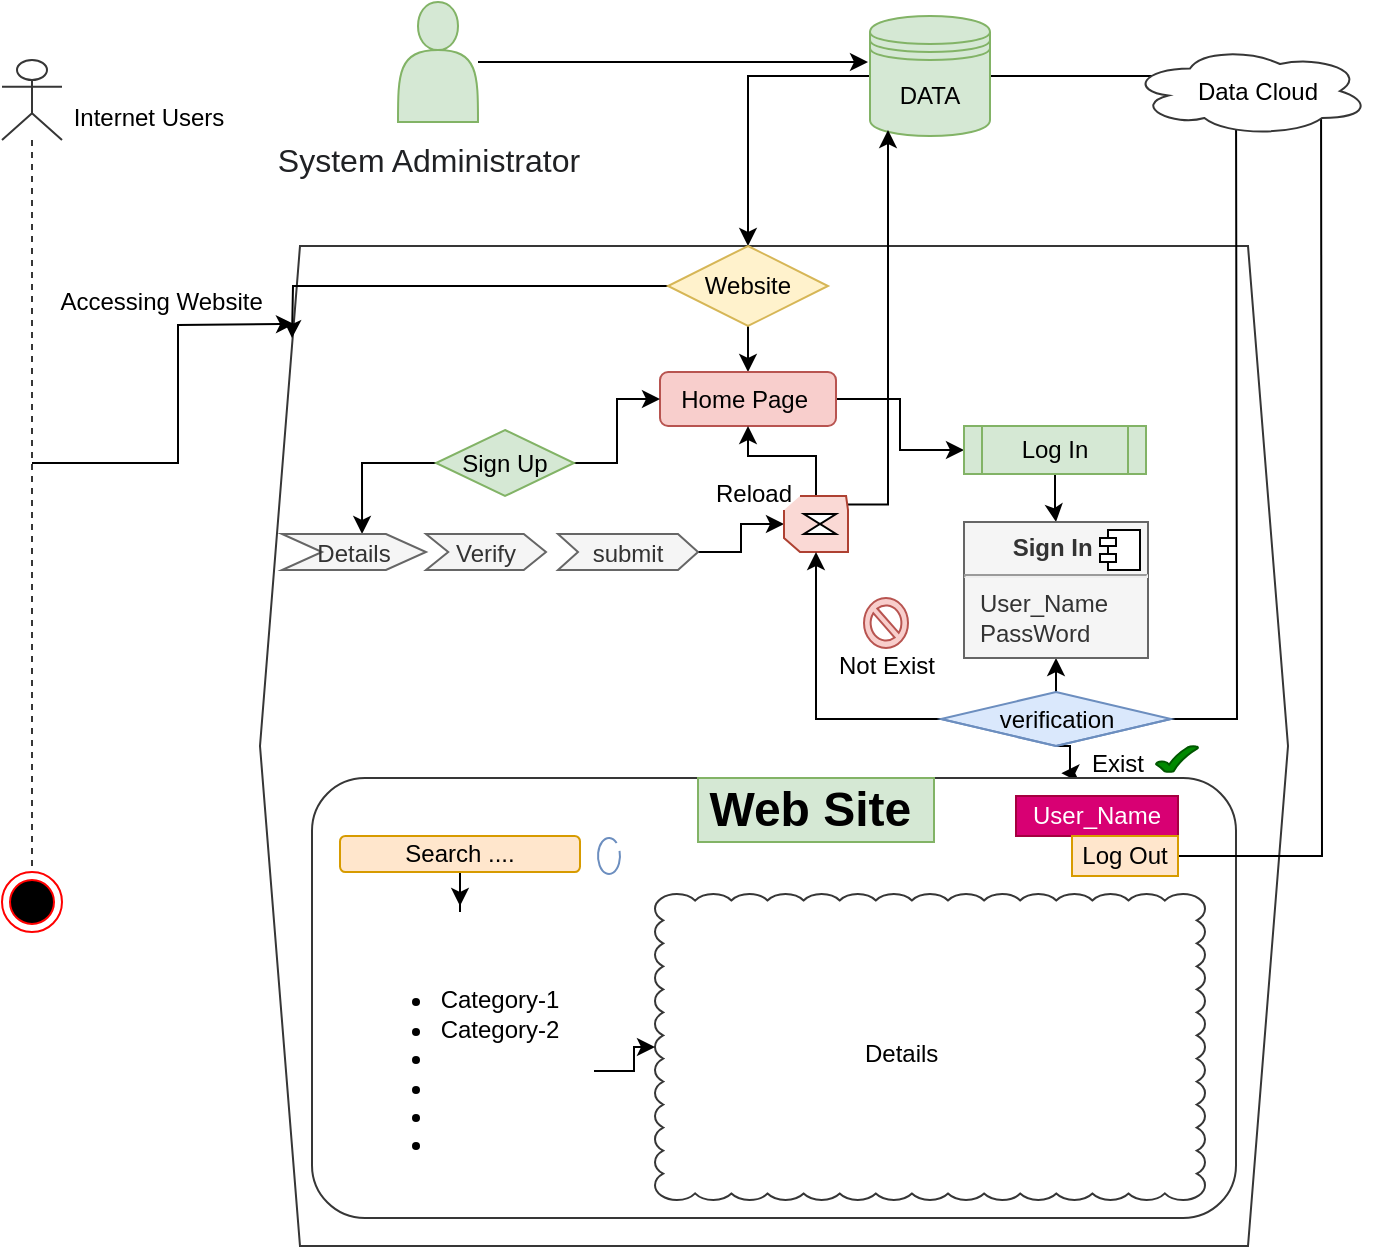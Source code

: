 <mxfile version="14.5.3" type="device"><diagram id="0DjBAlBxeXpf3GyT9jPQ" name="Page-1"><mxGraphModel dx="723" dy="356" grid="0" gridSize="10" guides="1" tooltips="1" connect="1" arrows="1" fold="1" page="1" pageScale="1" pageWidth="827" pageHeight="1169" math="0" shadow="0"><root><mxCell id="0"/><mxCell id="1" parent="0"/><mxCell id="hu9q3rg0g7h35vdlXE_L-6" style="edgeStyle=orthogonalEdgeStyle;rounded=0;orthogonalLoop=1;jettySize=auto;html=1;" edge="1" parent="1" source="hu9q3rg0g7h35vdlXE_L-5"><mxGeometry relative="1" as="geometry"><mxPoint x="443" y="51" as="targetPoint"/></mxGeometry></mxCell><mxCell id="hu9q3rg0g7h35vdlXE_L-5" value="" style="shape=actor;whiteSpace=wrap;html=1;labelBackgroundColor=none;strokeColor=#82b366;fillColor=#d5e8d4;" vertex="1" parent="1"><mxGeometry x="208" y="21" width="40" height="60" as="geometry"/></mxCell><mxCell id="hu9q3rg0g7h35vdlXE_L-31" style="edgeStyle=orthogonalEdgeStyle;rounded=0;orthogonalLoop=1;jettySize=auto;html=1;entryX=0.5;entryY=0;entryDx=0;entryDy=0;" edge="1" parent="1" source="hu9q3rg0g7h35vdlXE_L-7" target="hu9q3rg0g7h35vdlXE_L-38"><mxGeometry relative="1" as="geometry"><mxPoint x="384" y="119" as="targetPoint"/><Array as="points"><mxPoint x="383" y="58"/></Array></mxGeometry></mxCell><mxCell id="hu9q3rg0g7h35vdlXE_L-92" style="edgeStyle=orthogonalEdgeStyle;rounded=0;orthogonalLoop=1;jettySize=auto;html=1;" edge="1" parent="1" source="hu9q3rg0g7h35vdlXE_L-7"><mxGeometry relative="1" as="geometry"><mxPoint x="668" y="58" as="targetPoint"/></mxGeometry></mxCell><mxCell id="hu9q3rg0g7h35vdlXE_L-7" value="DATA" style="shape=datastore;whiteSpace=wrap;html=1;labelBackgroundColor=none;strokeColor=#82b366;fillColor=#d5e8d4;" vertex="1" parent="1"><mxGeometry x="444" y="28" width="60" height="60" as="geometry"/></mxCell><mxCell id="hu9q3rg0g7h35vdlXE_L-25" value="&lt;span style=&quot;color: rgb(32 , 33 , 36) ; font-family: &amp;#34;arial&amp;#34; , sans-serif ; font-size: 16px ; text-align: left ; background-color: rgb(255 , 255 , 255)&quot;&gt;System Administrator&lt;/span&gt;" style="text;html=1;align=center;verticalAlign=middle;resizable=0;points=[];autosize=1;" vertex="1" parent="1"><mxGeometry x="142" y="90" width="161" height="19" as="geometry"/></mxCell><object label="&amp;nbsp; &amp;nbsp; &amp;nbsp; &amp;nbsp; &amp;nbsp; &amp;nbsp;&amp;nbsp;" id="hu9q3rg0g7h35vdlXE_L-36"><mxCell style="shape=hexagon;perimeter=hexagonPerimeter2;whiteSpace=wrap;html=1;fixedSize=1;labelBackgroundColor=none;strokeColor=#363636;align=center;" vertex="1" parent="1"><mxGeometry x="139" y="143" width="514" height="500" as="geometry"/></mxCell></object><mxCell id="hu9q3rg0g7h35vdlXE_L-41" style="edgeStyle=orthogonalEdgeStyle;rounded=0;orthogonalLoop=1;jettySize=auto;html=1;" edge="1" parent="1" source="hu9q3rg0g7h35vdlXE_L-38" target="hu9q3rg0g7h35vdlXE_L-39"><mxGeometry relative="1" as="geometry"/></mxCell><mxCell id="hu9q3rg0g7h35vdlXE_L-167" style="edgeStyle=orthogonalEdgeStyle;rounded=0;orthogonalLoop=1;jettySize=auto;html=1;fontFamily=Helvetica;" edge="1" parent="1" source="hu9q3rg0g7h35vdlXE_L-38"><mxGeometry relative="1" as="geometry"><mxPoint x="155" y="189" as="targetPoint"/></mxGeometry></mxCell><mxCell id="hu9q3rg0g7h35vdlXE_L-38" value="Website" style="rhombus;whiteSpace=wrap;html=1;labelBackgroundColor=none;strokeColor=#d6b656;align=center;fillColor=#fff2cc;" vertex="1" parent="1"><mxGeometry x="343" y="143" width="80" height="40" as="geometry"/></mxCell><mxCell id="hu9q3rg0g7h35vdlXE_L-45" style="edgeStyle=orthogonalEdgeStyle;rounded=0;orthogonalLoop=1;jettySize=auto;html=1;exitX=1;exitY=0.5;exitDx=0;exitDy=0;entryX=0;entryY=0.5;entryDx=0;entryDy=0;" edge="1" parent="1" source="hu9q3rg0g7h35vdlXE_L-39" target="hu9q3rg0g7h35vdlXE_L-43"><mxGeometry relative="1" as="geometry"/></mxCell><mxCell id="hu9q3rg0g7h35vdlXE_L-39" value="Home Page&amp;nbsp;" style="rounded=1;whiteSpace=wrap;html=1;labelBackgroundColor=none;strokeColor=#b85450;align=center;fillColor=#f8cecc;" vertex="1" parent="1"><mxGeometry x="339" y="206" width="88" height="27" as="geometry"/></mxCell><mxCell id="hu9q3rg0g7h35vdlXE_L-44" style="edgeStyle=orthogonalEdgeStyle;rounded=0;orthogonalLoop=1;jettySize=auto;html=1;entryX=0;entryY=0.5;entryDx=0;entryDy=0;" edge="1" parent="1" source="hu9q3rg0g7h35vdlXE_L-42" target="hu9q3rg0g7h35vdlXE_L-39"><mxGeometry relative="1" as="geometry"/></mxCell><mxCell id="hu9q3rg0g7h35vdlXE_L-53" style="edgeStyle=orthogonalEdgeStyle;rounded=0;orthogonalLoop=1;jettySize=auto;html=1;entryX=0.556;entryY=0;entryDx=0;entryDy=0;entryPerimeter=0;" edge="1" parent="1" source="hu9q3rg0g7h35vdlXE_L-42" target="hu9q3rg0g7h35vdlXE_L-47"><mxGeometry relative="1" as="geometry"/></mxCell><mxCell id="hu9q3rg0g7h35vdlXE_L-42" value="Sign Up" style="rhombus;whiteSpace=wrap;html=1;labelBackgroundColor=none;strokeColor=#82b366;align=center;fillColor=#d5e8d4;" vertex="1" parent="1"><mxGeometry x="227" y="235" width="69" height="33" as="geometry"/></mxCell><mxCell id="hu9q3rg0g7h35vdlXE_L-89" style="edgeStyle=orthogonalEdgeStyle;rounded=0;orthogonalLoop=1;jettySize=auto;html=1;entryX=0.5;entryY=0;entryDx=0;entryDy=0;" edge="1" parent="1" source="hu9q3rg0g7h35vdlXE_L-43" target="hu9q3rg0g7h35vdlXE_L-86"><mxGeometry relative="1" as="geometry"/></mxCell><mxCell id="hu9q3rg0g7h35vdlXE_L-43" value="Log In" style="shape=process;whiteSpace=wrap;html=1;backgroundOutline=1;labelBackgroundColor=none;strokeColor=#82b366;align=center;fillColor=#d5e8d4;" vertex="1" parent="1"><mxGeometry x="491" y="233" width="91" height="24" as="geometry"/></mxCell><mxCell id="hu9q3rg0g7h35vdlXE_L-48" value="Verify" style="shape=step;perimeter=stepPerimeter;fixedSize=1;points=[];size=11.118;fillColor=#f5f5f5;strokeColor=#666666;fontColor=#333333;" vertex="1" parent="1"><mxGeometry x="222" y="287" width="60" height="18" as="geometry"/></mxCell><mxCell id="hu9q3rg0g7h35vdlXE_L-59" style="edgeStyle=orthogonalEdgeStyle;rounded=0;orthogonalLoop=1;jettySize=auto;html=1;" edge="1" parent="1" source="hu9q3rg0g7h35vdlXE_L-49" target="hu9q3rg0g7h35vdlXE_L-55"><mxGeometry relative="1" as="geometry"/></mxCell><mxCell id="hu9q3rg0g7h35vdlXE_L-49" value="submit" style="shape=step;perimeter=stepPerimeter;fixedSize=1;points=[];size=10;fillColor=#f5f5f5;strokeColor=#666666;fontColor=#333333;" vertex="1" parent="1"><mxGeometry x="288" y="287" width="70" height="18" as="geometry"/></mxCell><mxCell id="hu9q3rg0g7h35vdlXE_L-47" value="Details" style="shape=step;perimeter=stepPerimeter;fixedSize=1;points=[];fillColor=#f5f5f5;strokeColor=#666666;fontColor=#333333;" vertex="1" parent="1"><mxGeometry x="150" y="287" width="72" height="18" as="geometry"/></mxCell><mxCell id="hu9q3rg0g7h35vdlXE_L-57" style="edgeStyle=orthogonalEdgeStyle;rounded=0;orthogonalLoop=1;jettySize=auto;html=1;entryX=0.15;entryY=0.95;entryDx=0;entryDy=0;entryPerimeter=0;exitX=1;exitY=0.154;exitDx=0;exitDy=0;exitPerimeter=0;" edge="1" parent="1" source="hu9q3rg0g7h35vdlXE_L-55" target="hu9q3rg0g7h35vdlXE_L-7"><mxGeometry relative="1" as="geometry"/></mxCell><mxCell id="hu9q3rg0g7h35vdlXE_L-155" value="" style="edgeStyle=orthogonalEdgeStyle;rounded=0;orthogonalLoop=1;jettySize=auto;html=1;fontFamily=Helvetica;" edge="1" parent="1" source="hu9q3rg0g7h35vdlXE_L-55" target="hu9q3rg0g7h35vdlXE_L-39"><mxGeometry relative="1" as="geometry"/></mxCell><mxCell id="hu9q3rg0g7h35vdlXE_L-55" value="" style="verticalLabelPosition=bottom;verticalAlign=top;html=1;shape=mxgraph.basic.polygon;polyCoords=[[0.25,0],[0.97,0],[1,0.25],[1,0.75],[1,1],[0.25,1],[0,0.75],[0,0.25]];polyline=1;fillColor=#fad9d5;labelBackgroundColor=none;align=center;fontFamily=Helvetica;strokeColor=#ae4132;" vertex="1" parent="1"><mxGeometry x="401" y="268" width="32" height="28" as="geometry"/></mxCell><mxCell id="hu9q3rg0g7h35vdlXE_L-61" value="" style="shape=collate;whiteSpace=wrap;html=1;labelBackgroundColor=none;align=center;" vertex="1" parent="1"><mxGeometry x="411" y="277" width="16" height="10" as="geometry"/></mxCell><mxCell id="hu9q3rg0g7h35vdlXE_L-90" style="edgeStyle=orthogonalEdgeStyle;rounded=0;orthogonalLoop=1;jettySize=auto;html=1;exitX=0.5;exitY=0;exitDx=0;exitDy=0;exitPerimeter=0;entryX=0.5;entryY=1;entryDx=0;entryDy=0;" edge="1" parent="1" source="hu9q3rg0g7h35vdlXE_L-65" target="hu9q3rg0g7h35vdlXE_L-86"><mxGeometry relative="1" as="geometry"/></mxCell><mxCell id="hu9q3rg0g7h35vdlXE_L-91" style="edgeStyle=orthogonalEdgeStyle;rounded=0;orthogonalLoop=1;jettySize=auto;html=1;" edge="1" parent="1" source="hu9q3rg0g7h35vdlXE_L-65"><mxGeometry relative="1" as="geometry"><mxPoint x="627" y="60" as="targetPoint"/></mxGeometry></mxCell><mxCell id="hu9q3rg0g7h35vdlXE_L-95" style="edgeStyle=orthogonalEdgeStyle;rounded=0;orthogonalLoop=1;jettySize=auto;html=1;" edge="1" parent="1" source="hu9q3rg0g7h35vdlXE_L-65" target="hu9q3rg0g7h35vdlXE_L-55"><mxGeometry relative="1" as="geometry"/></mxCell><mxCell id="hu9q3rg0g7h35vdlXE_L-104" style="edgeStyle=orthogonalEdgeStyle;rounded=0;orthogonalLoop=1;jettySize=auto;html=1;exitX=0.5;exitY=1;exitDx=0;exitDy=0;exitPerimeter=0;entryX=0.811;entryY=-0.011;entryDx=0;entryDy=0;entryPerimeter=0;fontFamily=Helvetica;" edge="1" parent="1" source="hu9q3rg0g7h35vdlXE_L-65" target="hu9q3rg0g7h35vdlXE_L-103"><mxGeometry relative="1" as="geometry"><Array as="points"><mxPoint x="544" y="393"/></Array></mxGeometry></mxCell><mxCell id="hu9q3rg0g7h35vdlXE_L-65" value="verification" style="whiteSpace=wrap;html=1;shape=mxgraph.basic.isocube;isoAngle=15;labelBackgroundColor=none;strokeColor=#6c8ebf;align=center;fillColor=#dae8fc;" vertex="1" parent="1"><mxGeometry x="479.5" y="366" width="115" height="27" as="geometry"/></mxCell><mxCell id="hu9q3rg0g7h35vdlXE_L-83" style="edgeStyle=orthogonalEdgeStyle;rounded=0;orthogonalLoop=1;jettySize=auto;html=1;" edge="1" parent="1" source="hu9q3rg0g7h35vdlXE_L-76"><mxGeometry relative="1" as="geometry"><mxPoint x="156" y="182" as="targetPoint"/></mxGeometry></mxCell><mxCell id="hu9q3rg0g7h35vdlXE_L-76" value="" style="shape=umlLifeline;participant=umlActor;perimeter=lifelinePerimeter;whiteSpace=wrap;html=1;container=1;collapsible=0;recursiveResize=0;verticalAlign=top;spacingTop=36;outlineConnect=0;labelBackgroundColor=none;strokeColor=#363636;align=center;" vertex="1" parent="1"><mxGeometry x="10" y="50" width="30" height="403" as="geometry"/></mxCell><mxCell id="hu9q3rg0g7h35vdlXE_L-80" value="" style="ellipse;html=1;shape=endState;fillColor=#000000;strokeColor=#ff0000;labelBackgroundColor=none;align=center;" vertex="1" parent="1"><mxGeometry x="10" y="456" width="30" height="30" as="geometry"/></mxCell><mxCell id="hu9q3rg0g7h35vdlXE_L-82" value="Internet Users" style="text;html=1;align=center;verticalAlign=middle;resizable=0;points=[];autosize=1;" vertex="1" parent="1"><mxGeometry x="40" y="70" width="85" height="18" as="geometry"/></mxCell><mxCell id="hu9q3rg0g7h35vdlXE_L-84" value="Accessing Website&amp;nbsp;" style="text;html=1;align=center;verticalAlign=middle;resizable=0;points=[];autosize=1;" vertex="1" parent="1"><mxGeometry x="33" y="162" width="115" height="18" as="geometry"/></mxCell><mxCell id="hu9q3rg0g7h35vdlXE_L-86" value="&lt;p style=&quot;margin: 0px ; margin-top: 6px ; text-align: center&quot;&gt;&lt;b&gt;Sign In&amp;nbsp;&lt;/b&gt;&lt;/p&gt;&lt;hr&gt;&lt;p style=&quot;margin: 0px ; margin-left: 8px&quot;&gt;User_Name&amp;nbsp;&lt;br&gt;PassWord&lt;/p&gt;" style="align=left;overflow=fill;html=1;dropTarget=0;labelBackgroundColor=none;strokeColor=#666666;fillColor=#f5f5f5;fontColor=#333333;" vertex="1" parent="1"><mxGeometry x="491" y="281" width="92" height="68" as="geometry"/></mxCell><mxCell id="hu9q3rg0g7h35vdlXE_L-87" value="" style="shape=component;jettyWidth=8;jettyHeight=4;" vertex="1" parent="hu9q3rg0g7h35vdlXE_L-86"><mxGeometry x="1" width="20" height="20" relative="1" as="geometry"><mxPoint x="-24" y="4" as="offset"/></mxGeometry></mxCell><mxCell id="hu9q3rg0g7h35vdlXE_L-94" value="Not Exist" style="text;html=1;align=center;verticalAlign=middle;resizable=0;points=[];autosize=1;" vertex="1" parent="1"><mxGeometry x="423" y="344" width="58" height="18" as="geometry"/></mxCell><mxCell id="hu9q3rg0g7h35vdlXE_L-103" value="" style="rounded=1;whiteSpace=wrap;html=1;labelBackgroundColor=none;strokeColor=#363636;fontFamily=Helvetica;align=center;arcSize=12;" vertex="1" parent="1"><mxGeometry x="165" y="409" width="462" height="220" as="geometry"/></mxCell><mxCell id="hu9q3rg0g7h35vdlXE_L-105" value="Exist" style="text;html=1;strokeColor=none;fillColor=none;align=center;verticalAlign=middle;whiteSpace=wrap;rounded=0;labelBackgroundColor=none;fontFamily=Helvetica;" vertex="1" parent="1"><mxGeometry x="549" y="392" width="38" height="20" as="geometry"/></mxCell><mxCell id="hu9q3rg0g7h35vdlXE_L-106" value="Web Site&amp;nbsp;" style="text;strokeColor=#82b366;fillColor=#d5e8d4;html=1;fontSize=24;fontStyle=1;verticalAlign=middle;align=center;labelBackgroundColor=none;" vertex="1" parent="1"><mxGeometry x="358" y="409" width="118" height="32" as="geometry"/></mxCell><mxCell id="hu9q3rg0g7h35vdlXE_L-107" value="" style="verticalLabelPosition=bottom;verticalAlign=top;html=1;shape=mxgraph.basic.tick;labelBackgroundColor=none;strokeColor=#005700;fontFamily=Helvetica;align=center;fillColor=#008a00;fontColor=#ffffff;" vertex="1" parent="1"><mxGeometry x="587" y="393" width="21" height="13" as="geometry"/></mxCell><mxCell id="hu9q3rg0g7h35vdlXE_L-109" value="" style="verticalLabelPosition=bottom;verticalAlign=top;html=1;shape=mxgraph.basic.no_symbol;labelBackgroundColor=none;strokeColor=#b85450;fontFamily=Helvetica;align=center;fillColor=#f8cecc;" vertex="1" parent="1"><mxGeometry x="441" y="319" width="22" height="25" as="geometry"/></mxCell><mxCell id="hu9q3rg0g7h35vdlXE_L-111" value="Reload" style="text;html=1;strokeColor=none;fillColor=none;align=center;verticalAlign=middle;whiteSpace=wrap;rounded=0;labelBackgroundColor=none;fontFamily=Helvetica;" vertex="1" parent="1"><mxGeometry x="366" y="257" width="40" height="20" as="geometry"/></mxCell><mxCell id="hu9q3rg0g7h35vdlXE_L-113" value="User_Name" style="text;html=1;strokeColor=#A50040;fillColor=#d80073;align=center;verticalAlign=middle;whiteSpace=wrap;rounded=0;labelBackgroundColor=none;fontFamily=Helvetica;fontColor=#ffffff;" vertex="1" parent="1"><mxGeometry x="517" y="418" width="81" height="20" as="geometry"/></mxCell><mxCell id="hu9q3rg0g7h35vdlXE_L-163" style="edgeStyle=orthogonalEdgeStyle;rounded=0;orthogonalLoop=1;jettySize=auto;html=1;entryX=0.5;entryY=0;entryDx=0;entryDy=0;fontFamily=Helvetica;" edge="1" parent="1" source="hu9q3rg0g7h35vdlXE_L-117" target="hu9q3rg0g7h35vdlXE_L-136"><mxGeometry relative="1" as="geometry"/></mxCell><mxCell id="hu9q3rg0g7h35vdlXE_L-117" value="Search ...." style="rounded=1;whiteSpace=wrap;html=1;labelBackgroundColor=none;strokeColor=#d79b00;fontFamily=Helvetica;align=center;fillColor=#ffe6cc;" vertex="1" parent="1"><mxGeometry x="179" y="438" width="120" height="18" as="geometry"/></mxCell><mxCell id="hu9q3rg0g7h35vdlXE_L-119" value="" style="verticalLabelPosition=bottom;verticalAlign=top;html=1;shape=mxgraph.basic.arc;startAngle=0.204;endAngle=0.122;labelBackgroundColor=none;strokeColor=#6c8ebf;fontFamily=Helvetica;align=center;fillColor=#dae8fc;" vertex="1" parent="1"><mxGeometry x="308" y="439" width="11" height="18" as="geometry"/></mxCell><mxCell id="hu9q3rg0g7h35vdlXE_L-120" value="" style="whiteSpace=wrap;html=1;shape=mxgraph.basic.cloud_rect;labelBackgroundColor=none;strokeColor=#363636;fontFamily=Helvetica;align=center;" vertex="1" parent="1"><mxGeometry x="336.5" y="467" width="275" height="153" as="geometry"/></mxCell><mxCell id="hu9q3rg0g7h35vdlXE_L-122" style="edgeStyle=orthogonalEdgeStyle;rounded=0;orthogonalLoop=1;jettySize=auto;html=1;fontFamily=Helvetica;" edge="1" parent="1" source="hu9q3rg0g7h35vdlXE_L-121"><mxGeometry relative="1" as="geometry"><mxPoint x="669.5" y="56.167" as="targetPoint"/></mxGeometry></mxCell><mxCell id="hu9q3rg0g7h35vdlXE_L-121" value="Log Out" style="text;html=1;strokeColor=#d79b00;fillColor=#ffe6cc;align=center;verticalAlign=middle;whiteSpace=wrap;rounded=0;labelBackgroundColor=none;fontFamily=Helvetica;" vertex="1" parent="1"><mxGeometry x="545" y="438" width="53" height="20" as="geometry"/></mxCell><mxCell id="hu9q3rg0g7h35vdlXE_L-123" value="" style="ellipse;shape=cloud;whiteSpace=wrap;html=1;labelBackgroundColor=none;strokeColor=#363636;fontFamily=Helvetica;align=center;" vertex="1" parent="1"><mxGeometry x="574" y="43" width="120" height="45" as="geometry"/></mxCell><mxCell id="hu9q3rg0g7h35vdlXE_L-124" value="Data Cloud" style="text;html=1;strokeColor=none;fillColor=none;align=center;verticalAlign=middle;whiteSpace=wrap;rounded=0;labelBackgroundColor=none;fontFamily=Helvetica;" vertex="1" parent="1"><mxGeometry x="603" y="55.5" width="70" height="20" as="geometry"/></mxCell><mxCell id="hu9q3rg0g7h35vdlXE_L-166" style="edgeStyle=orthogonalEdgeStyle;rounded=0;orthogonalLoop=1;jettySize=auto;html=1;fontFamily=Helvetica;" edge="1" parent="1" source="hu9q3rg0g7h35vdlXE_L-136" target="hu9q3rg0g7h35vdlXE_L-120"><mxGeometry relative="1" as="geometry"/></mxCell><mxCell id="hu9q3rg0g7h35vdlXE_L-136" value="&lt;ul&gt;&lt;li&gt;Category-1&lt;/li&gt;&lt;li&gt;Category-2&lt;/li&gt;&lt;li&gt;&amp;nbsp;&lt;/li&gt;&lt;li&gt;&amp;nbsp;&lt;/li&gt;&lt;li&gt;&amp;nbsp;&lt;/li&gt;&lt;li&gt;&lt;br&gt;&lt;/li&gt;&lt;/ul&gt;" style="text;strokeColor=none;fillColor=none;html=1;whiteSpace=wrap;verticalAlign=middle;overflow=hidden;labelBackgroundColor=none;fontFamily=Helvetica;align=center;" vertex="1" parent="1"><mxGeometry x="172" y="473" width="134" height="165" as="geometry"/></mxCell><mxCell id="hu9q3rg0g7h35vdlXE_L-139" value="Details&amp;nbsp;" style="text;html=1;strokeColor=none;fillColor=none;align=center;verticalAlign=middle;whiteSpace=wrap;rounded=0;labelBackgroundColor=none;fontFamily=Helvetica;" vertex="1" parent="1"><mxGeometry x="382" y="493" width="159" height="107" as="geometry"/></mxCell></root></mxGraphModel></diagram></mxfile>